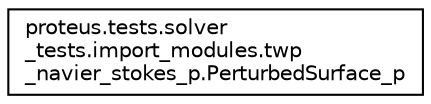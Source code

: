digraph "Graphical Class Hierarchy"
{
 // LATEX_PDF_SIZE
  edge [fontname="Helvetica",fontsize="10",labelfontname="Helvetica",labelfontsize="10"];
  node [fontname="Helvetica",fontsize="10",shape=record];
  rankdir="LR";
  Node0 [label="proteus.tests.solver\l_tests.import_modules.twp\l_navier_stokes_p.PerturbedSurface_p",height=0.2,width=0.4,color="black", fillcolor="white", style="filled",URL="$d8/d35/classproteus_1_1tests_1_1solver__tests_1_1import__modules_1_1twp__navier__stokes__p_1_1PerturbedSurface__p.html",tooltip=" "];
}
